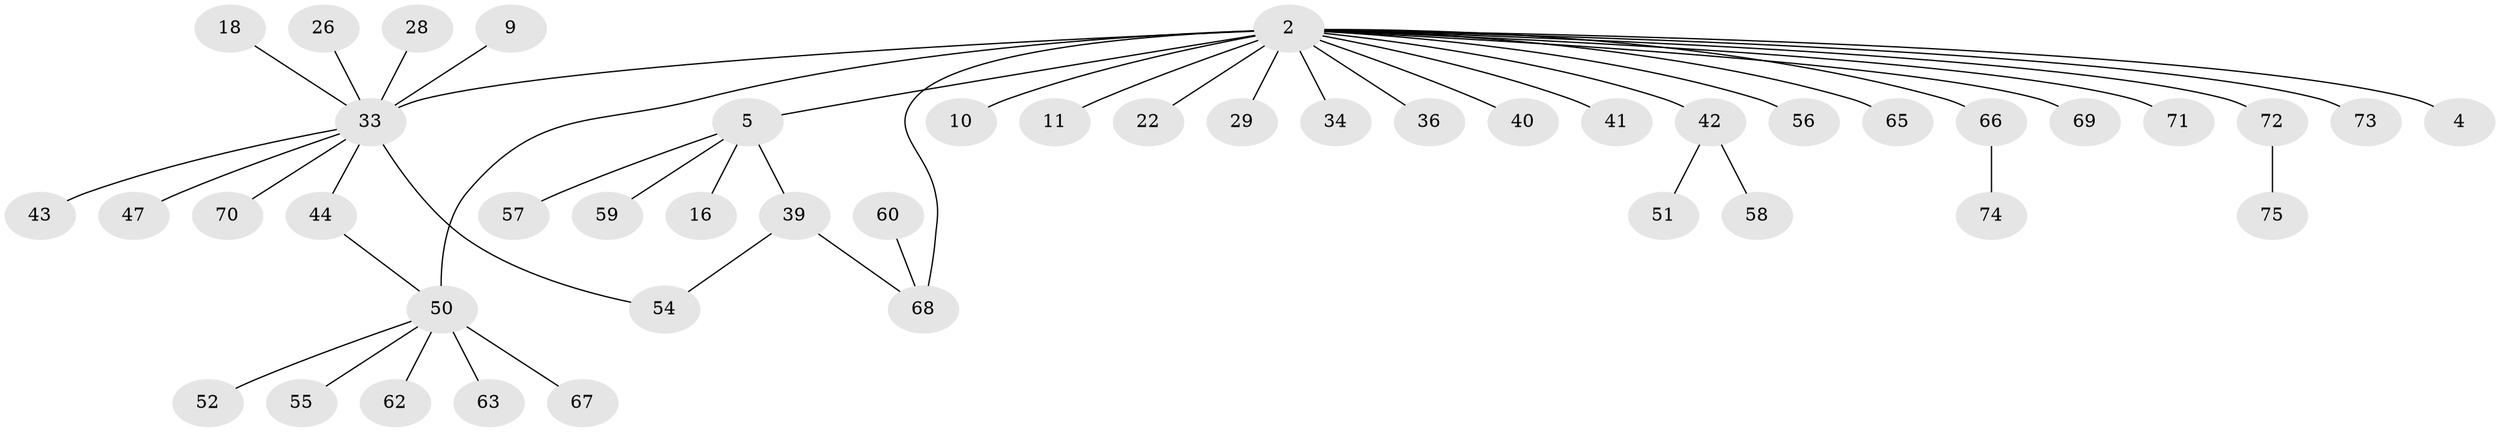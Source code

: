 // original degree distribution, {3: 0.12, 31: 0.013333333333333334, 9: 0.013333333333333334, 1: 0.5466666666666666, 6: 0.013333333333333334, 2: 0.21333333333333335, 7: 0.013333333333333334, 4: 0.04, 8: 0.013333333333333334, 5: 0.013333333333333334}
// Generated by graph-tools (version 1.1) at 2025/50/03/04/25 21:50:12]
// undirected, 45 vertices, 47 edges
graph export_dot {
graph [start="1"]
  node [color=gray90,style=filled];
  2;
  4;
  5;
  9;
  10;
  11;
  16;
  18;
  22;
  26;
  28;
  29 [super="+27"];
  33 [super="+3+8"];
  34;
  36;
  39 [super="+7"];
  40;
  41;
  42 [super="+15"];
  43;
  44;
  47;
  50 [super="+46"];
  51 [super="+30"];
  52;
  54 [super="+37"];
  55;
  56 [super="+35"];
  57 [super="+38"];
  58 [super="+48"];
  59;
  60;
  62;
  63 [super="+61"];
  65;
  66 [super="+49"];
  67;
  68 [super="+45"];
  69 [super="+13+14"];
  70 [super="+64"];
  71 [super="+53"];
  72;
  73 [super="+12"];
  74;
  75;
  2 -- 4;
  2 -- 5;
  2 -- 10;
  2 -- 11;
  2 -- 22;
  2 -- 33 [weight=4];
  2 -- 34;
  2 -- 36;
  2 -- 40;
  2 -- 41;
  2 -- 42 [weight=2];
  2 -- 50 [weight=3];
  2 -- 65;
  2 -- 68 [weight=2];
  2 -- 72;
  2 -- 69;
  2 -- 73;
  2 -- 29;
  2 -- 66;
  2 -- 56;
  2 -- 71;
  5 -- 16;
  5 -- 39 [weight=2];
  5 -- 59;
  5 -- 57;
  9 -- 33;
  18 -- 33;
  26 -- 33;
  28 -- 33;
  33 -- 47;
  33 -- 43;
  33 -- 44;
  33 -- 54;
  33 -- 70;
  39 -- 68;
  39 -- 54;
  42 -- 51;
  42 -- 58;
  44 -- 50;
  50 -- 67;
  50 -- 52;
  50 -- 55;
  50 -- 62;
  50 -- 63 [weight=2];
  60 -- 68;
  66 -- 74;
  72 -- 75;
}
